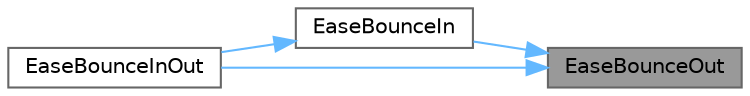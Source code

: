 digraph "EaseBounceOut"
{
 // LATEX_PDF_SIZE
  bgcolor="transparent";
  edge [fontname=Helvetica,fontsize=10,labelfontname=Helvetica,labelfontsize=10];
  node [fontname=Helvetica,fontsize=10,shape=box,height=0.2,width=0.4];
  rankdir="RL";
  Node1 [id="Node000001",label="EaseBounceOut",height=0.2,width=0.4,color="gray40", fillcolor="grey60", style="filled", fontcolor="black",tooltip=" "];
  Node1 -> Node2 [id="edge7_Node000001_Node000002",dir="back",color="steelblue1",style="solid",tooltip=" "];
  Node2 [id="Node000002",label="EaseBounceIn",height=0.2,width=0.4,color="grey40", fillcolor="white", style="filled",URL="$_classes_2lib_2raylib_2src_2easings_8h.html#a835645cdf4f07098ef110dc3a3899887",tooltip=" "];
  Node2 -> Node3 [id="edge8_Node000002_Node000003",dir="back",color="steelblue1",style="solid",tooltip=" "];
  Node3 [id="Node000003",label="EaseBounceInOut",height=0.2,width=0.4,color="grey40", fillcolor="white", style="filled",URL="$_classes_2lib_2raylib_2src_2easings_8h.html#ab09121f83301ac7b9fcb3e1a42a35546",tooltip=" "];
  Node1 -> Node3 [id="edge9_Node000001_Node000003",dir="back",color="steelblue1",style="solid",tooltip=" "];
}
